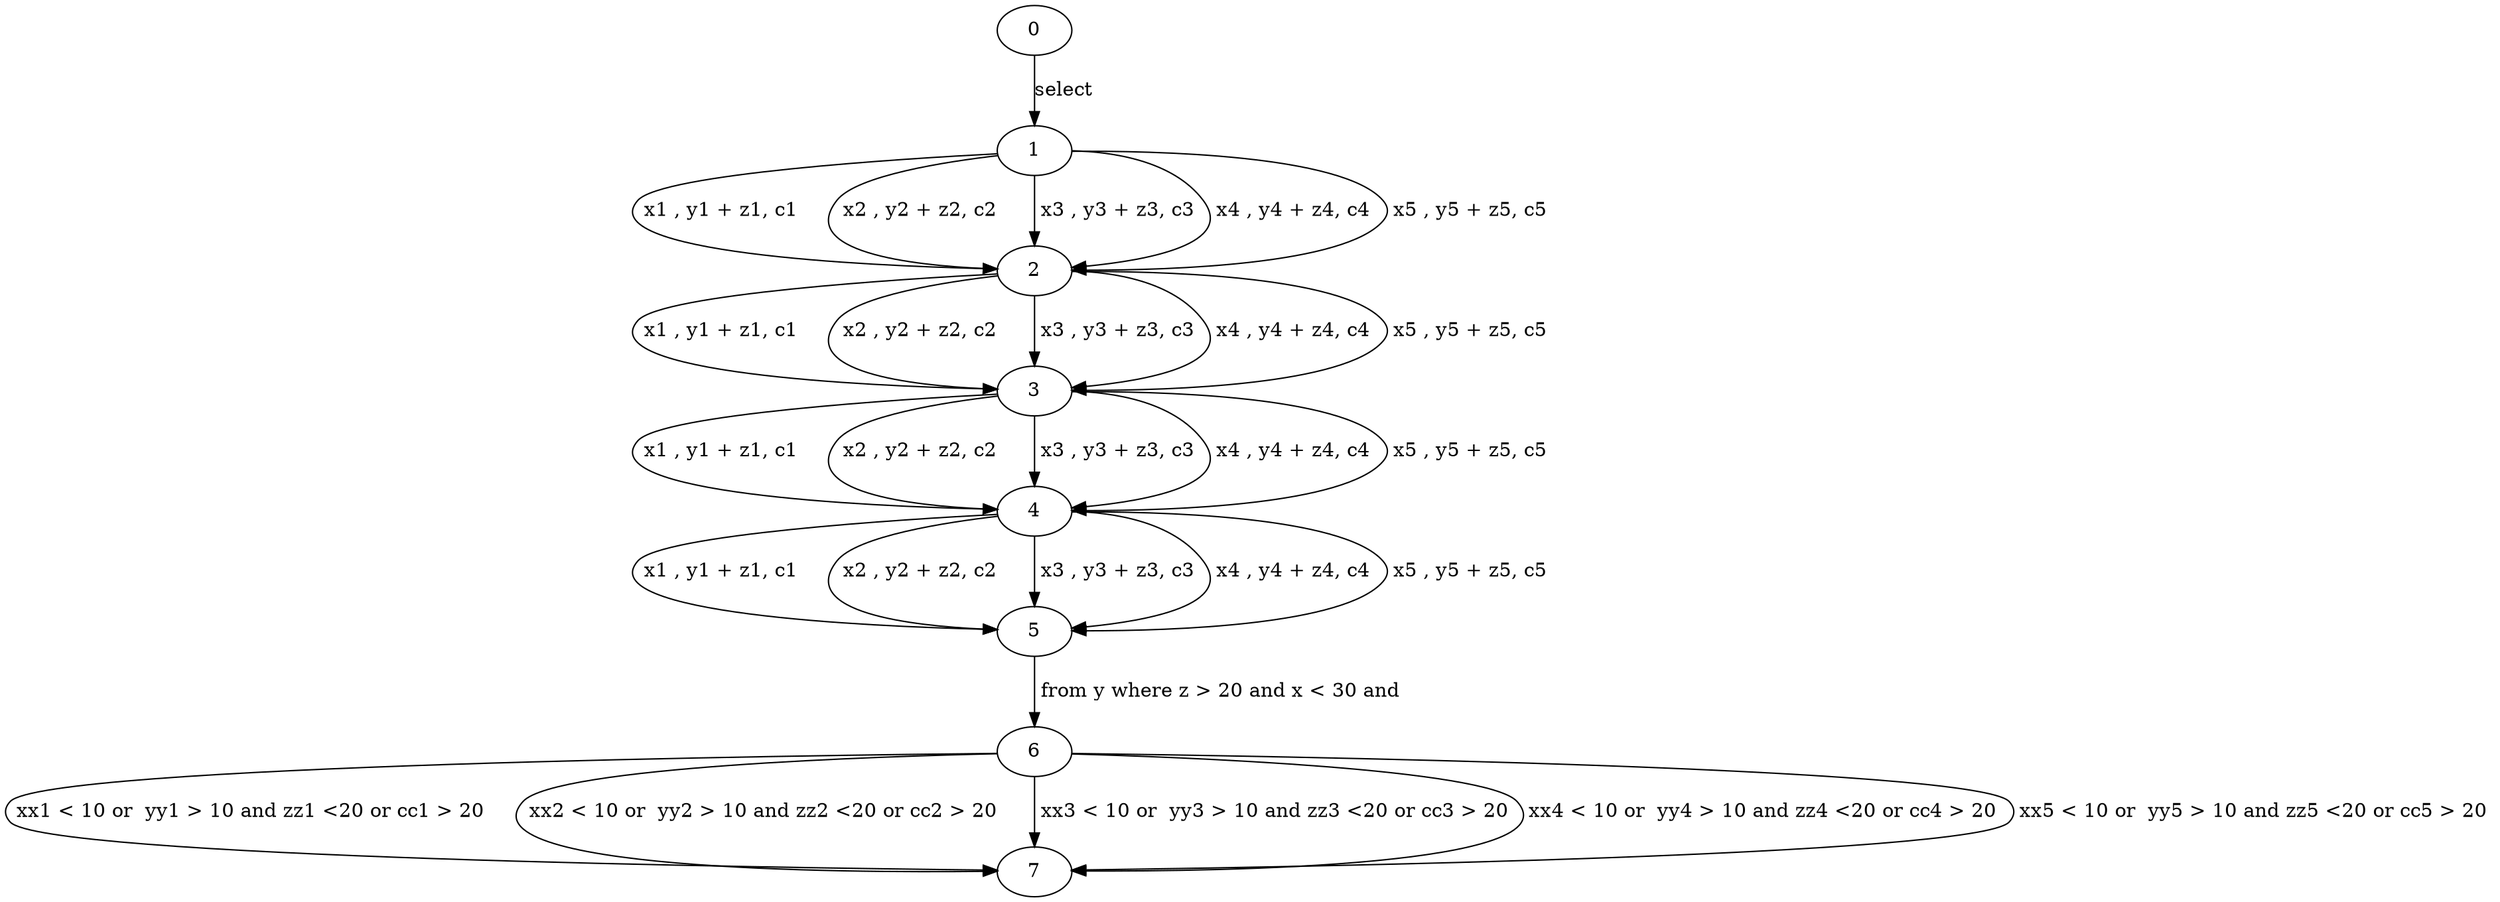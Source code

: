 digraph g{0;
1;
2;
3;
4;
5;
6;
7;
0 -> 1 [ label="select "];
1 -> 2 [ label=" x1 , y1 + z1, c1 "];
1 -> 2 [ label=" x2 , y2 + z2, c2 "];
1 -> 2 [ label=" x3 , y3 + z3, c3 "];
1 -> 2 [ label=" x4 , y4 + z4, c4 "];
1 -> 2 [ label=" x5 , y5 + z5, c5 "];
2 -> 3 [ label=" x1 , y1 + z1, c1 "];
2 -> 3 [ label=" x2 , y2 + z2, c2 "];
2 -> 3 [ label=" x3 , y3 + z3, c3 "];
2 -> 3 [ label=" x4 , y4 + z4, c4 "];
2 -> 3 [ label=" x5 , y5 + z5, c5 "];
3 -> 4 [ label=" x1 , y1 + z1, c1 "];
3 -> 4 [ label=" x2 , y2 + z2, c2 "];
3 -> 4 [ label=" x3 , y3 + z3, c3 "];
3 -> 4 [ label=" x4 , y4 + z4, c4 "];
3 -> 4 [ label=" x5 , y5 + z5, c5 "];
4 -> 5 [ label=" x1 , y1 + z1, c1 "];
4 -> 5 [ label=" x2 , y2 + z2, c2 "];
4 -> 5 [ label=" x3 , y3 + z3, c3 "];
4 -> 5 [ label=" x4 , y4 + z4, c4 "];
4 -> 5 [ label=" x5 , y5 + z5, c5 "];
5 -> 6 [ label=" from y where z > 20 and x < 30 and"];
6 -> 7 [ label=" xx1 < 10 or  yy1 > 10 and zz1 <20 or cc1 > 20 "];
6 -> 7 [ label=" xx2 < 10 or  yy2 > 10 and zz2 <20 or cc2 > 20 "];
6 -> 7 [ label=" xx3 < 10 or  yy3 > 10 and zz3 <20 or cc3 > 20 "];
6 -> 7 [ label=" xx4 < 10 or  yy4 > 10 and zz4 <20 or cc4 > 20 "];
6 -> 7 [ label=" xx5 < 10 or  yy5 > 10 and zz5 <20 or cc5 > 20 "];
}